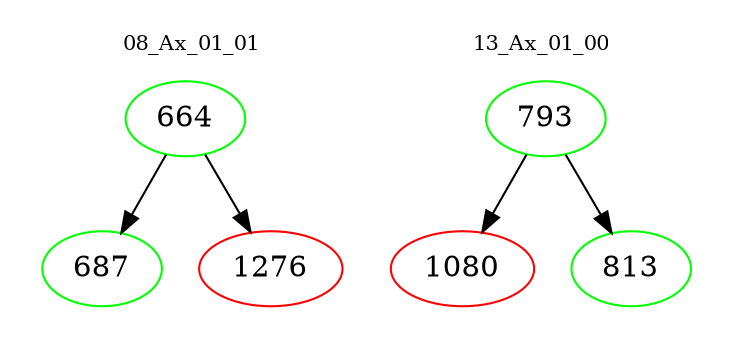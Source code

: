 digraph{
subgraph cluster_0 {
color = white
label = "08_Ax_01_01";
fontsize=10;
T0_664 [label="664", color="green"]
T0_664 -> T0_687 [color="black"]
T0_687 [label="687", color="green"]
T0_664 -> T0_1276 [color="black"]
T0_1276 [label="1276", color="red"]
}
subgraph cluster_1 {
color = white
label = "13_Ax_01_00";
fontsize=10;
T1_793 [label="793", color="green"]
T1_793 -> T1_1080 [color="black"]
T1_1080 [label="1080", color="red"]
T1_793 -> T1_813 [color="black"]
T1_813 [label="813", color="green"]
}
}

